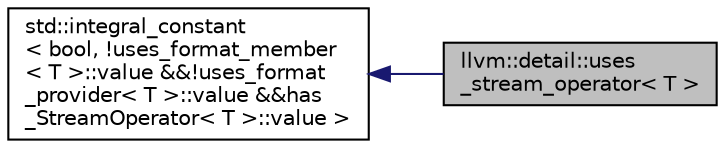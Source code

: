 digraph "llvm::detail::uses_stream_operator&lt; T &gt;"
{
 // LATEX_PDF_SIZE
  bgcolor="transparent";
  edge [fontname="Helvetica",fontsize="10",labelfontname="Helvetica",labelfontsize="10"];
  node [fontname="Helvetica",fontsize="10",shape="box"];
  rankdir="LR";
  Node1 [label="llvm::detail::uses\l_stream_operator\< T \>",height=0.2,width=0.4,color="black", fillcolor="grey75", style="filled", fontcolor="black",tooltip=" "];
  Node2 -> Node1 [dir="back",color="midnightblue",fontsize="10",style="solid",fontname="Helvetica"];
  Node2 [label="std::integral_constant\l\< bool, !uses_format_member\l\< T \>::value &&!uses_format\l_provider\< T \>::value &&has\l_StreamOperator\< T \>::value \>",height=0.2,width=0.4,color="black",tooltip=" "];
}

